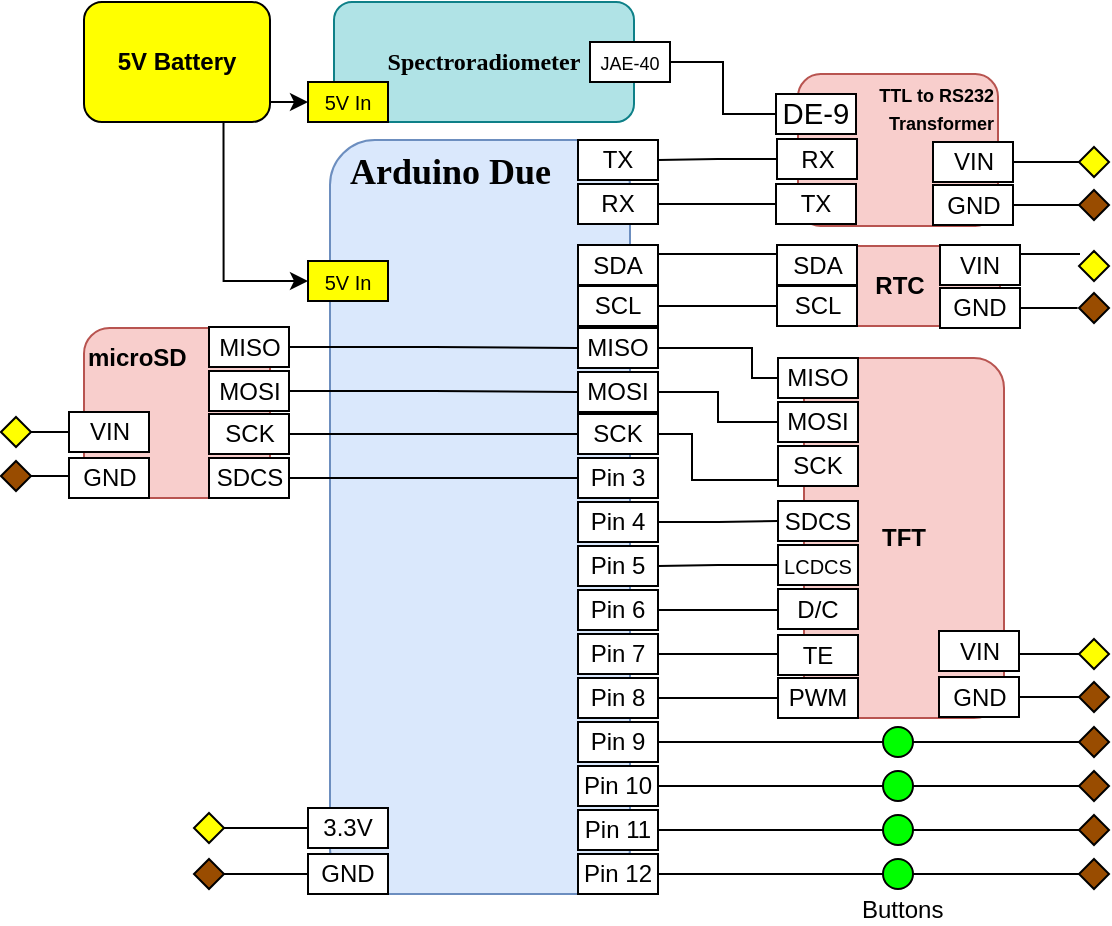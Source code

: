 <mxfile pages="1" version="11.2.4" type="device"><diagram id="SoxC06_Kt5L1Mj5mFGuK" name="Page-1"><mxGraphModel dx="1422" dy="895" grid="0" gridSize="10" guides="1" tooltips="1" connect="1" arrows="1" fold="1" page="0" pageScale="1" pageWidth="850" pageHeight="1100" math="0" shadow="0"><root><mxCell id="0"/><mxCell id="1" parent="0"/><mxCell id="Wevkq-hwSLt7RI7Q5yi8-8" value="&lt;font face=&quot;Times New Roman&quot; size=&quot;1&quot;&gt;&lt;b style=&quot;font-size: 18px&quot;&gt;&amp;nbsp; Arduino Due&lt;br&gt;&lt;br&gt;&lt;br&gt;&lt;br&gt;&lt;br&gt;&lt;br&gt;&lt;br&gt;&lt;br&gt;&lt;br&gt;&lt;br&gt;&lt;br&gt;&lt;br&gt;&lt;br&gt;&lt;br&gt;&lt;br&gt;&lt;br&gt;&lt;br&gt;&lt;/b&gt;&lt;/font&gt;" style="rounded=1;whiteSpace=wrap;html=1;fillColor=#dae8fc;strokeColor=#6c8ebf;align=left;" parent="1" vertex="1"><mxGeometry x="90" y="-20" width="150" height="377" as="geometry"/></mxCell><mxCell id="xIV5MvJvms7lRJpUY_ep-141" style="edgeStyle=orthogonalEdgeStyle;rounded=0;orthogonalLoop=1;jettySize=auto;html=1;exitX=1;exitY=0.5;exitDx=0;exitDy=0;entryX=0;entryY=0.5;entryDx=0;entryDy=0;endArrow=none;endFill=0;" parent="1" source="Wevkq-hwSLt7RI7Q5yi8-10" target="xIV5MvJvms7lRJpUY_ep-136" edge="1"><mxGeometry relative="1" as="geometry"/></mxCell><mxCell id="Wevkq-hwSLt7RI7Q5yi8-10" value="" style="ellipse;whiteSpace=wrap;html=1;aspect=fixed;fillColor=#00FF00;strokeColor=#000000;" parent="1" vertex="1"><mxGeometry x="366.5" y="339.5" width="15" height="15" as="geometry"/></mxCell><mxCell id="xIV5MvJvms7lRJpUY_ep-52" style="edgeStyle=orthogonalEdgeStyle;rounded=0;orthogonalLoop=1;jettySize=auto;html=1;exitX=1;exitY=0.5;exitDx=0;exitDy=0;entryX=0;entryY=0.5;entryDx=0;entryDy=0;endArrow=none;endFill=0;" parent="1" source="Wevkq-hwSLt7RI7Q5yi8-34" target="Wevkq-hwSLt7RI7Q5yi8-10" edge="1"><mxGeometry relative="1" as="geometry"/></mxCell><mxCell id="Wevkq-hwSLt7RI7Q5yi8-34" value="Pin 12" style="rounded=0;whiteSpace=wrap;html=1;strokeColor=#000000;fillColor=#FFFFFF;" parent="1" vertex="1"><mxGeometry x="214" y="337" width="40" height="20" as="geometry"/></mxCell><mxCell id="xIV5MvJvms7lRJpUY_ep-51" style="edgeStyle=orthogonalEdgeStyle;rounded=0;orthogonalLoop=1;jettySize=auto;html=1;exitX=1;exitY=0.5;exitDx=0;exitDy=0;entryX=0;entryY=0.5;entryDx=0;entryDy=0;endArrow=none;endFill=0;" parent="1" source="Wevkq-hwSLt7RI7Q5yi8-35" target="xIV5MvJvms7lRJpUY_ep-46" edge="1"><mxGeometry relative="1" as="geometry"/></mxCell><mxCell id="Wevkq-hwSLt7RI7Q5yi8-35" value="Pin 11" style="rounded=0;whiteSpace=wrap;html=1;strokeColor=#000000;fillColor=#FFFFFF;" parent="1" vertex="1"><mxGeometry x="214" y="315" width="40" height="20" as="geometry"/></mxCell><mxCell id="xIV5MvJvms7lRJpUY_ep-50" style="edgeStyle=orthogonalEdgeStyle;rounded=0;orthogonalLoop=1;jettySize=auto;html=1;exitX=1;exitY=0.5;exitDx=0;exitDy=0;entryX=0;entryY=0.5;entryDx=0;entryDy=0;endArrow=none;endFill=0;" parent="1" source="Wevkq-hwSLt7RI7Q5yi8-36" target="xIV5MvJvms7lRJpUY_ep-47" edge="1"><mxGeometry relative="1" as="geometry"/></mxCell><mxCell id="Wevkq-hwSLt7RI7Q5yi8-36" value="Pin 10" style="rounded=0;whiteSpace=wrap;html=1;strokeColor=#000000;fillColor=#FFFFFF;" parent="1" vertex="1"><mxGeometry x="214" y="293" width="40" height="20" as="geometry"/></mxCell><mxCell id="xIV5MvJvms7lRJpUY_ep-49" style="edgeStyle=orthogonalEdgeStyle;rounded=0;orthogonalLoop=1;jettySize=auto;html=1;exitX=1;exitY=0.5;exitDx=0;exitDy=0;entryX=0;entryY=0.5;entryDx=0;entryDy=0;endArrow=none;endFill=0;" parent="1" source="Wevkq-hwSLt7RI7Q5yi8-37" target="xIV5MvJvms7lRJpUY_ep-48" edge="1"><mxGeometry relative="1" as="geometry"/></mxCell><mxCell id="Wevkq-hwSLt7RI7Q5yi8-37" value="Pin 9" style="rounded=0;whiteSpace=wrap;html=1;strokeColor=#000000;fillColor=#FFFFFF;" parent="1" vertex="1"><mxGeometry x="214" y="271" width="40" height="20" as="geometry"/></mxCell><mxCell id="Wevkq-hwSLt7RI7Q5yi8-72" style="edgeStyle=orthogonalEdgeStyle;rounded=0;orthogonalLoop=1;jettySize=auto;html=1;exitX=1;exitY=0.5;exitDx=0;exitDy=0;entryX=0;entryY=0.5;entryDx=0;entryDy=0;endArrow=none;" parent="1" source="Wevkq-hwSLt7RI7Q5yi8-42" target="Wevkq-hwSLt7RI7Q5yi8-60" edge="1"><mxGeometry relative="1" as="geometry"/></mxCell><mxCell id="Wevkq-hwSLt7RI7Q5yi8-42" value="Pin 8" style="rounded=0;whiteSpace=wrap;html=1;strokeColor=#000000;fillColor=#FFFFFF;" parent="1" vertex="1"><mxGeometry x="214" y="249" width="40" height="20" as="geometry"/></mxCell><mxCell id="Wevkq-hwSLt7RI7Q5yi8-81" style="edgeStyle=orthogonalEdgeStyle;rounded=0;orthogonalLoop=1;jettySize=auto;html=1;exitX=1;exitY=0.5;exitDx=0;exitDy=0;entryX=0;entryY=0.5;entryDx=0;entryDy=0;endArrow=none;" parent="1" source="Wevkq-hwSLt7RI7Q5yi8-43" target="Wevkq-hwSLt7RI7Q5yi8-63" edge="1"><mxGeometry relative="1" as="geometry"><Array as="points"><mxPoint x="343" y="237"/></Array></mxGeometry></mxCell><mxCell id="Wevkq-hwSLt7RI7Q5yi8-43" value="Pin 7" style="rounded=0;whiteSpace=wrap;html=1;strokeColor=#000000;fillColor=#FFFFFF;" parent="1" vertex="1"><mxGeometry x="214" y="227" width="40" height="20" as="geometry"/></mxCell><mxCell id="Wevkq-hwSLt7RI7Q5yi8-77" style="edgeStyle=orthogonalEdgeStyle;rounded=0;orthogonalLoop=1;jettySize=auto;html=1;exitX=1;exitY=0.5;exitDx=0;exitDy=0;entryX=0;entryY=0.5;entryDx=0;entryDy=0;endArrow=none;" parent="1" source="Wevkq-hwSLt7RI7Q5yi8-44" target="Wevkq-hwSLt7RI7Q5yi8-64" edge="1"><mxGeometry relative="1" as="geometry"><Array as="points"><mxPoint x="343" y="215"/></Array></mxGeometry></mxCell><mxCell id="Wevkq-hwSLt7RI7Q5yi8-44" value="Pin 6" style="rounded=0;whiteSpace=wrap;html=1;strokeColor=#000000;fillColor=#FFFFFF;" parent="1" vertex="1"><mxGeometry x="214" y="205" width="40" height="20" as="geometry"/></mxCell><mxCell id="Wevkq-hwSLt7RI7Q5yi8-45" value="Pin 5" style="rounded=0;whiteSpace=wrap;html=1;strokeColor=#000000;fillColor=#FFFFFF;" parent="1" vertex="1"><mxGeometry x="214" y="183" width="40" height="20" as="geometry"/></mxCell><mxCell id="Wevkq-hwSLt7RI7Q5yi8-79" style="edgeStyle=orthogonalEdgeStyle;rounded=0;orthogonalLoop=1;jettySize=auto;html=1;exitX=1;exitY=0.5;exitDx=0;exitDy=0;entryX=0;entryY=0.5;entryDx=0;entryDy=0;endArrow=none;" parent="1" source="Wevkq-hwSLt7RI7Q5yi8-46" target="Wevkq-hwSLt7RI7Q5yi8-66" edge="1"><mxGeometry relative="1" as="geometry"/></mxCell><mxCell id="Wevkq-hwSLt7RI7Q5yi8-46" value="Pin 4" style="rounded=0;whiteSpace=wrap;html=1;strokeColor=#000000;fillColor=#FFFFFF;" parent="1" vertex="1"><mxGeometry x="214" y="161" width="40" height="20" as="geometry"/></mxCell><mxCell id="Wevkq-hwSLt7RI7Q5yi8-47" value="Pin 3" style="rounded=0;whiteSpace=wrap;html=1;strokeColor=#000000;fillColor=#FFFFFF;" parent="1" vertex="1"><mxGeometry x="214" y="139" width="40" height="20" as="geometry"/></mxCell><mxCell id="Wevkq-hwSLt7RI7Q5yi8-48" value="TX" style="rounded=0;whiteSpace=wrap;html=1;strokeColor=#000000;fillColor=#FFFFFF;" parent="1" vertex="1"><mxGeometry x="214" y="-20" width="40" height="20" as="geometry"/></mxCell><mxCell id="Wevkq-hwSLt7RI7Q5yi8-50" value="&lt;b&gt;TFT&lt;/b&gt;" style="rounded=1;whiteSpace=wrap;html=1;strokeColor=#b85450;fillColor=#f8cecc;" parent="1" vertex="1"><mxGeometry x="327" y="89" width="100" height="180" as="geometry"/></mxCell><mxCell id="Wevkq-hwSLt7RI7Q5yi8-57" value="RX" style="rounded=0;whiteSpace=wrap;html=1;strokeColor=#000000;fillColor=#FFFFFF;" parent="1" vertex="1"><mxGeometry x="214" y="2" width="40" height="20" as="geometry"/></mxCell><mxCell id="Wevkq-hwSLt7RI7Q5yi8-58" value="GND" style="rounded=0;whiteSpace=wrap;html=1;strokeColor=#000000;fillColor=#FFFFFF;" parent="1" vertex="1"><mxGeometry x="394.5" y="248.5" width="40" height="20" as="geometry"/></mxCell><mxCell id="Wevkq-hwSLt7RI7Q5yi8-59" value="VIN" style="rounded=0;whiteSpace=wrap;html=1;strokeColor=#000000;fillColor=#FFFFFF;" parent="1" vertex="1"><mxGeometry x="394.5" y="225.5" width="40" height="20" as="geometry"/></mxCell><mxCell id="Wevkq-hwSLt7RI7Q5yi8-60" value="PWM" style="rounded=0;whiteSpace=wrap;html=1;strokeColor=#000000;fillColor=#FFFFFF;" parent="1" vertex="1"><mxGeometry x="314" y="249" width="40" height="20" as="geometry"/></mxCell><mxCell id="Wevkq-hwSLt7RI7Q5yi8-61" value="SCK" style="rounded=0;whiteSpace=wrap;html=1;strokeColor=#000000;fillColor=#FFFFFF;" parent="1" vertex="1"><mxGeometry x="314" y="133" width="40" height="20" as="geometry"/></mxCell><mxCell id="Wevkq-hwSLt7RI7Q5yi8-62" value="MOSI" style="rounded=0;whiteSpace=wrap;html=1;strokeColor=#000000;fillColor=#FFFFFF;" parent="1" vertex="1"><mxGeometry x="314" y="111" width="40" height="20" as="geometry"/></mxCell><mxCell id="Wevkq-hwSLt7RI7Q5yi8-63" value="TE" style="rounded=0;whiteSpace=wrap;html=1;strokeColor=#000000;fillColor=#FFFFFF;" parent="1" vertex="1"><mxGeometry x="314" y="227.5" width="40" height="20" as="geometry"/></mxCell><mxCell id="Wevkq-hwSLt7RI7Q5yi8-64" value="D/C" style="rounded=0;whiteSpace=wrap;html=1;strokeColor=#000000;fillColor=#FFFFFF;" parent="1" vertex="1"><mxGeometry x="314" y="204.5" width="40" height="20" as="geometry"/></mxCell><mxCell id="Wevkq-hwSLt7RI7Q5yi8-78" style="edgeStyle=orthogonalEdgeStyle;rounded=0;orthogonalLoop=1;jettySize=auto;html=1;exitX=0;exitY=0.5;exitDx=0;exitDy=0;entryX=1;entryY=0.5;entryDx=0;entryDy=0;endArrow=none;" parent="1" source="Wevkq-hwSLt7RI7Q5yi8-65" target="Wevkq-hwSLt7RI7Q5yi8-45" edge="1"><mxGeometry relative="1" as="geometry"/></mxCell><mxCell id="Wevkq-hwSLt7RI7Q5yi8-65" value="&lt;font style=&quot;font-size: 10px&quot;&gt;LCDCS&lt;/font&gt;" style="rounded=0;whiteSpace=wrap;html=1;strokeColor=#000000;fillColor=#FFFFFF;" parent="1" vertex="1"><mxGeometry x="314" y="182.5" width="40" height="20" as="geometry"/></mxCell><mxCell id="Wevkq-hwSLt7RI7Q5yi8-66" value="&lt;font style=&quot;font-size: 12px&quot;&gt;SDCS&lt;/font&gt;" style="rounded=0;whiteSpace=wrap;html=1;strokeColor=#000000;fillColor=#FFFFFF;" parent="1" vertex="1"><mxGeometry x="314" y="160.5" width="40" height="20" as="geometry"/></mxCell><mxCell id="Wevkq-hwSLt7RI7Q5yi8-73" value="SDA" style="rounded=0;whiteSpace=wrap;html=1;strokeColor=#000000;fillColor=#FFFFFF;" parent="1" vertex="1"><mxGeometry x="214" y="32.5" width="40" height="20" as="geometry"/></mxCell><mxCell id="Wevkq-hwSLt7RI7Q5yi8-74" value="SCL" style="rounded=0;whiteSpace=wrap;html=1;strokeColor=#000000;fillColor=#FFFFFF;" parent="1" vertex="1"><mxGeometry x="214" y="53" width="40" height="20" as="geometry"/></mxCell><mxCell id="xIV5MvJvms7lRJpUY_ep-45" style="edgeStyle=orthogonalEdgeStyle;rounded=0;orthogonalLoop=1;jettySize=auto;html=1;exitX=1;exitY=0.5;exitDx=0;exitDy=0;entryX=0;entryY=0.5;entryDx=0;entryDy=0;endArrow=none;endFill=0;" parent="1" source="Wevkq-hwSLt7RI7Q5yi8-75" target="Wevkq-hwSLt7RI7Q5yi8-61" edge="1"><mxGeometry relative="1" as="geometry"><Array as="points"><mxPoint x="271" y="127"/><mxPoint x="271" y="150"/></Array></mxGeometry></mxCell><mxCell id="Wevkq-hwSLt7RI7Q5yi8-75" value="SCK" style="rounded=0;whiteSpace=wrap;html=1;strokeColor=#000000;fillColor=#FFFFFF;" parent="1" vertex="1"><mxGeometry x="214" y="117" width="40" height="20" as="geometry"/></mxCell><mxCell id="xIV5MvJvms7lRJpUY_ep-43" style="edgeStyle=orthogonalEdgeStyle;rounded=0;orthogonalLoop=1;jettySize=auto;html=1;exitX=0;exitY=0.5;exitDx=0;exitDy=0;entryX=1;entryY=0.5;entryDx=0;entryDy=0;endArrow=none;endFill=0;" parent="1" source="Wevkq-hwSLt7RI7Q5yi8-80" target="Wevkq-hwSLt7RI7Q5yi8-105" edge="1"><mxGeometry relative="1" as="geometry"><Array as="points"><mxPoint x="301" y="99"/><mxPoint x="301" y="84"/></Array></mxGeometry></mxCell><mxCell id="Wevkq-hwSLt7RI7Q5yi8-80" value="MISO" style="rounded=0;whiteSpace=wrap;html=1;strokeColor=#000000;fillColor=#FFFFFF;" parent="1" vertex="1"><mxGeometry x="314" y="89" width="40" height="20" as="geometry"/></mxCell><mxCell id="Wevkq-hwSLt7RI7Q5yi8-82" value="&lt;b&gt;RTC&lt;br&gt;&lt;/b&gt;" style="rounded=1;whiteSpace=wrap;html=1;strokeColor=#b85450;fillColor=#f8cecc;" parent="1" vertex="1"><mxGeometry x="325" y="33" width="100" height="40" as="geometry"/></mxCell><mxCell id="xIV5MvJvms7lRJpUY_ep-36" style="edgeStyle=orthogonalEdgeStyle;rounded=0;orthogonalLoop=1;jettySize=auto;html=1;exitX=0;exitY=0.5;exitDx=0;exitDy=0;entryX=1;entryY=0.5;entryDx=0;entryDy=0;endArrow=none;endFill=0;" parent="1" source="Wevkq-hwSLt7RI7Q5yi8-83" target="Wevkq-hwSLt7RI7Q5yi8-74" edge="1"><mxGeometry relative="1" as="geometry"/></mxCell><mxCell id="Wevkq-hwSLt7RI7Q5yi8-83" value="SCL" style="rounded=0;whiteSpace=wrap;html=1;strokeColor=#000000;fillColor=#FFFFFF;" parent="1" vertex="1"><mxGeometry x="313.5" y="53" width="40" height="20" as="geometry"/></mxCell><mxCell id="xIV5MvJvms7lRJpUY_ep-35" style="edgeStyle=orthogonalEdgeStyle;rounded=0;orthogonalLoop=1;jettySize=auto;html=1;exitX=0;exitY=0.5;exitDx=0;exitDy=0;entryX=1;entryY=0.5;entryDx=0;entryDy=0;endArrow=none;endFill=0;" parent="1" edge="1"><mxGeometry relative="1" as="geometry"><mxPoint x="314" y="37" as="sourcePoint"/><mxPoint x="254" y="37" as="targetPoint"/></mxGeometry></mxCell><mxCell id="Wevkq-hwSLt7RI7Q5yi8-84" value="SDA" style="rounded=0;whiteSpace=wrap;html=1;strokeColor=#000000;fillColor=#FFFFFF;" parent="1" vertex="1"><mxGeometry x="313.5" y="32.5" width="40" height="20" as="geometry"/></mxCell><mxCell id="Wevkq-hwSLt7RI7Q5yi8-85" value="VIN" style="rounded=0;whiteSpace=wrap;html=1;strokeColor=#000000;fillColor=#FFFFFF;" parent="1" vertex="1"><mxGeometry x="395.0" y="32.5" width="40" height="20" as="geometry"/></mxCell><mxCell id="xIV5MvJvms7lRJpUY_ep-109" style="edgeStyle=orthogonalEdgeStyle;rounded=0;orthogonalLoop=1;jettySize=auto;html=1;exitX=1;exitY=0.5;exitDx=0;exitDy=0;endArrow=none;endFill=0;" parent="1" source="Wevkq-hwSLt7RI7Q5yi8-86" edge="1"><mxGeometry relative="1" as="geometry"><mxPoint x="463.8" y="64" as="targetPoint"/></mxGeometry></mxCell><mxCell id="Wevkq-hwSLt7RI7Q5yi8-86" value="GND" style="rounded=0;whiteSpace=wrap;html=1;strokeColor=#000000;fillColor=#FFFFFF;" parent="1" vertex="1"><mxGeometry x="395.0" y="54" width="40" height="20" as="geometry"/></mxCell><mxCell id="Wevkq-hwSLt7RI7Q5yi8-94" value="&lt;b&gt;microSD&lt;br&gt;&lt;br&gt;&lt;br&gt;&lt;br&gt;&lt;br&gt;&lt;/b&gt;" style="rounded=1;whiteSpace=wrap;html=1;align=left;fillColor=#f8cecc;strokeColor=#b85450;" parent="1" vertex="1"><mxGeometry x="-33" y="74" width="93" height="85" as="geometry"/></mxCell><mxCell id="Wevkq-hwSLt7RI7Q5yi8-95" value="VIN" style="rounded=0;whiteSpace=wrap;html=1;" parent="1" vertex="1"><mxGeometry x="-40.5" y="116" width="40" height="20" as="geometry"/></mxCell><mxCell id="xIV5MvJvms7lRJpUY_ep-55" style="edgeStyle=orthogonalEdgeStyle;rounded=0;orthogonalLoop=1;jettySize=auto;html=1;exitX=1;exitY=0.5;exitDx=0;exitDy=0;entryX=0;entryY=0.5;entryDx=0;entryDy=0;endArrow=none;endFill=0;" parent="1" source="Wevkq-hwSLt7RI7Q5yi8-97" target="Wevkq-hwSLt7RI7Q5yi8-47" edge="1"><mxGeometry relative="1" as="geometry"/></mxCell><mxCell id="Wevkq-hwSLt7RI7Q5yi8-97" value="SDCS" style="rounded=0;whiteSpace=wrap;html=1;" parent="1" vertex="1"><mxGeometry x="29.5" y="139" width="40" height="20" as="geometry"/></mxCell><mxCell id="xIV5MvJvms7lRJpUY_ep-58" style="edgeStyle=orthogonalEdgeStyle;rounded=0;orthogonalLoop=1;jettySize=auto;html=1;exitX=1;exitY=0.5;exitDx=0;exitDy=0;entryX=0;entryY=0.5;entryDx=0;entryDy=0;endArrow=none;endFill=0;" parent="1" source="Wevkq-hwSLt7RI7Q5yi8-100" target="Wevkq-hwSLt7RI7Q5yi8-105" edge="1"><mxGeometry relative="1" as="geometry"/></mxCell><mxCell id="Wevkq-hwSLt7RI7Q5yi8-100" value="MISO" style="rounded=0;whiteSpace=wrap;html=1;" parent="1" vertex="1"><mxGeometry x="29.5" y="73.5" width="40" height="20" as="geometry"/></mxCell><mxCell id="Wevkq-hwSLt7RI7Q5yi8-101" value="GND" style="rounded=0;whiteSpace=wrap;html=1;" parent="1" vertex="1"><mxGeometry x="-40.5" y="139" width="40" height="20" as="geometry"/></mxCell><mxCell id="k2oH_abrL4wniWSkigjI-6" style="edgeStyle=orthogonalEdgeStyle;rounded=0;orthogonalLoop=1;jettySize=auto;html=1;exitX=1;exitY=0.5;exitDx=0;exitDy=0;entryX=0;entryY=0.5;entryDx=0;entryDy=0;endArrow=none;endFill=0;" parent="1" source="Wevkq-hwSLt7RI7Q5yi8-104" target="Wevkq-hwSLt7RI7Q5yi8-62" edge="1"><mxGeometry relative="1" as="geometry"/></mxCell><mxCell id="Wevkq-hwSLt7RI7Q5yi8-104" value="MOSI" style="rounded=0;whiteSpace=wrap;html=1;strokeColor=#000000;fillColor=#FFFFFF;" parent="1" vertex="1"><mxGeometry x="214" y="96" width="40" height="20" as="geometry"/></mxCell><mxCell id="Wevkq-hwSLt7RI7Q5yi8-105" value="MISO" style="rounded=0;whiteSpace=wrap;html=1;strokeColor=#000000;fillColor=#FFFFFF;" parent="1" vertex="1"><mxGeometry x="214" y="74" width="40" height="20" as="geometry"/></mxCell><mxCell id="Wevkq-hwSLt7RI7Q5yi8-116" value="&lt;b style=&quot;font-size: 9px&quot;&gt;TTL to RS232&lt;br&gt;Transformer&lt;br&gt;&lt;br&gt;&lt;br&gt;&lt;br&gt;&lt;/b&gt;" style="rounded=1;whiteSpace=wrap;html=1;strokeColor=#b85450;fillColor=#f8cecc;align=right;" parent="1" vertex="1"><mxGeometry x="324" y="-53" width="100" height="76" as="geometry"/></mxCell><mxCell id="Wevkq-hwSLt7RI7Q5yi8-117" value="VIN" style="rounded=0;whiteSpace=wrap;html=1;strokeColor=#000000;fillColor=#FFFFFF;" parent="1" vertex="1"><mxGeometry x="391.5" y="-19" width="40" height="20" as="geometry"/></mxCell><mxCell id="Wevkq-hwSLt7RI7Q5yi8-118" value="GND" style="rounded=0;whiteSpace=wrap;html=1;strokeColor=#000000;fillColor=#FFFFFF;" parent="1" vertex="1"><mxGeometry x="391.5" y="2.5" width="40" height="20" as="geometry"/></mxCell><mxCell id="xIV5MvJvms7lRJpUY_ep-60" style="edgeStyle=orthogonalEdgeStyle;rounded=0;orthogonalLoop=1;jettySize=auto;html=1;exitX=0;exitY=0.5;exitDx=0;exitDy=0;entryX=1;entryY=0.5;entryDx=0;entryDy=0;endArrow=none;endFill=0;" parent="1" edge="1"><mxGeometry relative="1" as="geometry"><mxPoint x="313" y="12" as="sourcePoint"/><mxPoint x="254" y="12" as="targetPoint"/></mxGeometry></mxCell><mxCell id="Wevkq-hwSLt7RI7Q5yi8-119" value="TX" style="rounded=0;whiteSpace=wrap;html=1;strokeColor=#000000;fillColor=#FFFFFF;" parent="1" vertex="1"><mxGeometry x="313" y="2" width="40" height="20" as="geometry"/></mxCell><mxCell id="xIV5MvJvms7lRJpUY_ep-61" style="edgeStyle=orthogonalEdgeStyle;rounded=0;orthogonalLoop=1;jettySize=auto;html=1;exitX=0;exitY=0.5;exitDx=0;exitDy=0;entryX=1;entryY=0.5;entryDx=0;entryDy=0;endArrow=none;endFill=0;" parent="1" source="Wevkq-hwSLt7RI7Q5yi8-120" target="Wevkq-hwSLt7RI7Q5yi8-48" edge="1"><mxGeometry relative="1" as="geometry"/></mxCell><mxCell id="Wevkq-hwSLt7RI7Q5yi8-120" value="RX" style="rounded=0;whiteSpace=wrap;html=1;strokeColor=#000000;fillColor=#FFFFFF;" parent="1" vertex="1"><mxGeometry x="313.5" y="-20.5" width="40" height="20" as="geometry"/></mxCell><mxCell id="k2oH_abrL4wniWSkigjI-1" style="edgeStyle=orthogonalEdgeStyle;rounded=0;orthogonalLoop=1;jettySize=auto;html=1;exitX=0;exitY=0.5;exitDx=0;exitDy=0;entryX=1;entryY=0.5;entryDx=0;entryDy=0;" parent="1" source="k2oH_abrL4wniWSkigjI-2" target="xIV5MvJvms7lRJpUY_ep-16" edge="1"><mxGeometry relative="1" as="geometry"/></mxCell><mxCell id="k2oH_abrL4wniWSkigjI-4" style="edgeStyle=orthogonalEdgeStyle;rounded=0;orthogonalLoop=1;jettySize=auto;html=1;exitX=0;exitY=0.5;exitDx=0;exitDy=0;entryX=1;entryY=0.5;entryDx=0;entryDy=0;endArrow=none;endFill=0;" parent="1" source="xIV5MvJvms7lRJpUY_ep-2" target="k2oH_abrL4wniWSkigjI-2" edge="1"><mxGeometry relative="1" as="geometry"/></mxCell><mxCell id="xIV5MvJvms7lRJpUY_ep-2" value="&lt;span style=&quot;font-size: 11.0pt ; line-height: 107% ; font-family: &amp;#34;calibri&amp;#34; , sans-serif&quot;&gt;DE-9&lt;/span&gt;" style="rounded=0;whiteSpace=wrap;html=1;strokeColor=#000000;fillColor=#FFFFFF;" parent="1" vertex="1"><mxGeometry x="313" y="-43" width="40" height="20" as="geometry"/></mxCell><mxCell id="xIV5MvJvms7lRJpUY_ep-16" value="&lt;font face=&quot;Times New Roman&quot;&gt;&lt;b&gt;Spectroradiometer&lt;/b&gt;&lt;/font&gt;" style="rounded=1;whiteSpace=wrap;html=1;fillColor=#b0e3e6;strokeColor=#0e8088;" parent="1" vertex="1"><mxGeometry x="92" y="-89" width="150" height="60" as="geometry"/></mxCell><mxCell id="xIV5MvJvms7lRJpUY_ep-57" style="edgeStyle=orthogonalEdgeStyle;rounded=0;orthogonalLoop=1;jettySize=auto;html=1;exitX=1;exitY=0.5;exitDx=0;exitDy=0;entryX=0;entryY=0.5;entryDx=0;entryDy=0;endArrow=none;endFill=0;" parent="1" source="Wevkq-hwSLt7RI7Q5yi8-96" target="Wevkq-hwSLt7RI7Q5yi8-104" edge="1"><mxGeometry relative="1" as="geometry"/></mxCell><mxCell id="Wevkq-hwSLt7RI7Q5yi8-96" value="MOSI" style="rounded=0;whiteSpace=wrap;html=1;" parent="1" vertex="1"><mxGeometry x="29.5" y="95.5" width="40" height="20" as="geometry"/></mxCell><mxCell id="xIV5MvJvms7lRJpUY_ep-56" style="edgeStyle=orthogonalEdgeStyle;rounded=0;orthogonalLoop=1;jettySize=auto;html=1;exitX=1;exitY=0.5;exitDx=0;exitDy=0;entryX=0;entryY=0.5;entryDx=0;entryDy=0;endArrow=none;endFill=0;" parent="1" source="Wevkq-hwSLt7RI7Q5yi8-102" target="Wevkq-hwSLt7RI7Q5yi8-75" edge="1"><mxGeometry relative="1" as="geometry"/></mxCell><mxCell id="Wevkq-hwSLt7RI7Q5yi8-102" value="SCK" style="rounded=0;whiteSpace=wrap;html=1;" parent="1" vertex="1"><mxGeometry x="29.5" y="117" width="40" height="20" as="geometry"/></mxCell><mxCell id="xIV5MvJvms7lRJpUY_ep-140" style="edgeStyle=orthogonalEdgeStyle;rounded=0;orthogonalLoop=1;jettySize=auto;html=1;exitX=1;exitY=0.5;exitDx=0;exitDy=0;entryX=0;entryY=0.5;entryDx=0;entryDy=0;endArrow=none;endFill=0;" parent="1" source="xIV5MvJvms7lRJpUY_ep-46" target="xIV5MvJvms7lRJpUY_ep-135" edge="1"><mxGeometry relative="1" as="geometry"/></mxCell><mxCell id="xIV5MvJvms7lRJpUY_ep-46" value="" style="ellipse;whiteSpace=wrap;html=1;aspect=fixed;fillColor=#00FF00;strokeColor=#000000;" parent="1" vertex="1"><mxGeometry x="366.5" y="317.5" width="15" height="15" as="geometry"/></mxCell><mxCell id="xIV5MvJvms7lRJpUY_ep-139" style="edgeStyle=orthogonalEdgeStyle;rounded=0;orthogonalLoop=1;jettySize=auto;html=1;exitX=1;exitY=0.5;exitDx=0;exitDy=0;entryX=0;entryY=0.5;entryDx=0;entryDy=0;endArrow=none;endFill=0;" parent="1" source="xIV5MvJvms7lRJpUY_ep-47" target="xIV5MvJvms7lRJpUY_ep-134" edge="1"><mxGeometry relative="1" as="geometry"/></mxCell><mxCell id="xIV5MvJvms7lRJpUY_ep-47" value="" style="ellipse;whiteSpace=wrap;html=1;aspect=fixed;fillColor=#00FF00;strokeColor=#000000;" parent="1" vertex="1"><mxGeometry x="366.5" y="295.5" width="15" height="15" as="geometry"/></mxCell><mxCell id="xIV5MvJvms7lRJpUY_ep-138" style="edgeStyle=orthogonalEdgeStyle;rounded=0;orthogonalLoop=1;jettySize=auto;html=1;exitX=1;exitY=0.5;exitDx=0;exitDy=0;entryX=0;entryY=0.5;entryDx=0;entryDy=0;endArrow=none;endFill=0;" parent="1" source="xIV5MvJvms7lRJpUY_ep-48" target="xIV5MvJvms7lRJpUY_ep-128" edge="1"><mxGeometry relative="1" as="geometry"/></mxCell><mxCell id="xIV5MvJvms7lRJpUY_ep-48" value="" style="ellipse;whiteSpace=wrap;html=1;aspect=fixed;fillColor=#00FF00;strokeColor=#000000;" parent="1" vertex="1"><mxGeometry x="366.5" y="273.5" width="15" height="15" as="geometry"/></mxCell><mxCell id="xIV5MvJvms7lRJpUY_ep-96" style="edgeStyle=orthogonalEdgeStyle;rounded=0;orthogonalLoop=1;jettySize=auto;html=1;exitX=1;exitY=0.5;exitDx=0;exitDy=0;entryX=0;entryY=0.5;entryDx=0;entryDy=0;endArrow=none;endFill=0;" parent="1" source="xIV5MvJvms7lRJpUY_ep-95" target="Wevkq-hwSLt7RI7Q5yi8-95" edge="1"><mxGeometry relative="1" as="geometry"/></mxCell><mxCell id="xIV5MvJvms7lRJpUY_ep-95" value="" style="rhombus;whiteSpace=wrap;html=1;rounded=0;strokeColor=#000000;fillColor=#FFFF00;gradientColor=none;" parent="1" vertex="1"><mxGeometry x="-74.5" y="118.5" width="15" height="15" as="geometry"/></mxCell><mxCell id="xIV5MvJvms7lRJpUY_ep-98" style="edgeStyle=orthogonalEdgeStyle;rounded=0;orthogonalLoop=1;jettySize=auto;html=1;exitX=1;exitY=0.5;exitDx=0;exitDy=0;entryX=0;entryY=0.5;entryDx=0;entryDy=0;endArrow=none;endFill=0;" parent="1" source="xIV5MvJvms7lRJpUY_ep-97" target="Wevkq-hwSLt7RI7Q5yi8-101" edge="1"><mxGeometry relative="1" as="geometry"/></mxCell><mxCell id="xIV5MvJvms7lRJpUY_ep-97" value="" style="rhombus;whiteSpace=wrap;html=1;rounded=0;strokeColor=#000000;fillColor=#994C00;gradientColor=none;" parent="1" vertex="1"><mxGeometry x="-74.5" y="140.5" width="15" height="15" as="geometry"/></mxCell><mxCell id="xIV5MvJvms7lRJpUY_ep-100" style="edgeStyle=orthogonalEdgeStyle;rounded=0;orthogonalLoop=1;jettySize=auto;html=1;exitX=0;exitY=0.5;exitDx=0;exitDy=0;entryX=1;entryY=0.5;entryDx=0;entryDy=0;endArrow=none;endFill=0;" parent="1" source="xIV5MvJvms7lRJpUY_ep-99" target="Wevkq-hwSLt7RI7Q5yi8-59" edge="1"><mxGeometry relative="1" as="geometry"/></mxCell><mxCell id="xIV5MvJvms7lRJpUY_ep-99" value="" style="rhombus;whiteSpace=wrap;html=1;rounded=0;strokeColor=#000000;fillColor=#FFFF00;gradientColor=none;" parent="1" vertex="1"><mxGeometry x="464.5" y="229.5" width="15" height="15" as="geometry"/></mxCell><mxCell id="xIV5MvJvms7lRJpUY_ep-105" style="edgeStyle=orthogonalEdgeStyle;rounded=0;orthogonalLoop=1;jettySize=auto;html=1;exitX=0;exitY=0.5;exitDx=0;exitDy=0;entryX=1;entryY=0.5;entryDx=0;entryDy=0;endArrow=none;endFill=0;" parent="1" edge="1"><mxGeometry relative="1" as="geometry"><mxPoint x="465" y="37" as="sourcePoint"/><mxPoint x="435" y="37" as="targetPoint"/></mxGeometry></mxCell><mxCell id="xIV5MvJvms7lRJpUY_ep-102" value="" style="rhombus;whiteSpace=wrap;html=1;rounded=0;strokeColor=#000000;fillColor=#FFFF00;gradientColor=none;" parent="1" vertex="1"><mxGeometry x="464.5" y="35.5" width="15" height="15" as="geometry"/></mxCell><mxCell id="xIV5MvJvms7lRJpUY_ep-104" style="edgeStyle=orthogonalEdgeStyle;rounded=0;orthogonalLoop=1;jettySize=auto;html=1;exitX=0;exitY=0.5;exitDx=0;exitDy=0;entryX=1;entryY=0.5;entryDx=0;entryDy=0;endArrow=none;endFill=0;" parent="1" source="xIV5MvJvms7lRJpUY_ep-103" target="Wevkq-hwSLt7RI7Q5yi8-117" edge="1"><mxGeometry relative="1" as="geometry"/></mxCell><mxCell id="xIV5MvJvms7lRJpUY_ep-103" value="" style="rhombus;whiteSpace=wrap;html=1;rounded=0;strokeColor=#000000;fillColor=#FFFF00;gradientColor=none;" parent="1" vertex="1"><mxGeometry x="464.5" y="-16.5" width="15" height="15" as="geometry"/></mxCell><mxCell id="xIV5MvJvms7lRJpUY_ep-107" style="edgeStyle=orthogonalEdgeStyle;rounded=0;orthogonalLoop=1;jettySize=auto;html=1;exitX=0;exitY=0.5;exitDx=0;exitDy=0;entryX=1;entryY=0.5;entryDx=0;entryDy=0;endArrow=none;endFill=0;" parent="1" source="xIV5MvJvms7lRJpUY_ep-106" target="Wevkq-hwSLt7RI7Q5yi8-58" edge="1"><mxGeometry relative="1" as="geometry"/></mxCell><mxCell id="xIV5MvJvms7lRJpUY_ep-106" value="" style="rhombus;whiteSpace=wrap;html=1;rounded=0;strokeColor=#000000;fillColor=#994C00;gradientColor=none;" parent="1" vertex="1"><mxGeometry x="464.5" y="251" width="15" height="15" as="geometry"/></mxCell><mxCell id="xIV5MvJvms7lRJpUY_ep-108" value="" style="rhombus;whiteSpace=wrap;html=1;rounded=0;strokeColor=#000000;fillColor=#994C00;gradientColor=none;" parent="1" vertex="1"><mxGeometry x="464.5" y="56.5" width="15" height="15" as="geometry"/></mxCell><mxCell id="xIV5MvJvms7lRJpUY_ep-111" style="edgeStyle=orthogonalEdgeStyle;rounded=0;orthogonalLoop=1;jettySize=auto;html=1;exitX=0;exitY=0.5;exitDx=0;exitDy=0;entryX=1;entryY=0.5;entryDx=0;entryDy=0;endArrow=none;endFill=0;" parent="1" source="xIV5MvJvms7lRJpUY_ep-110" edge="1"><mxGeometry relative="1" as="geometry"><mxPoint x="432" y="13" as="targetPoint"/></mxGeometry></mxCell><mxCell id="xIV5MvJvms7lRJpUY_ep-110" value="" style="rhombus;whiteSpace=wrap;html=1;rounded=0;strokeColor=#000000;fillColor=#994C00;gradientColor=none;" parent="1" vertex="1"><mxGeometry x="464.5" y="5" width="15" height="15" as="geometry"/></mxCell><mxCell id="xIV5MvJvms7lRJpUY_ep-119" style="edgeStyle=orthogonalEdgeStyle;rounded=0;orthogonalLoop=1;jettySize=auto;html=1;exitX=0;exitY=0.5;exitDx=0;exitDy=0;entryX=1;entryY=0.5;entryDx=0;entryDy=0;endArrow=none;endFill=0;" parent="1" source="xIV5MvJvms7lRJpUY_ep-115" target="xIV5MvJvms7lRJpUY_ep-117" edge="1"><mxGeometry relative="1" as="geometry"/></mxCell><mxCell id="xIV5MvJvms7lRJpUY_ep-115" value="3.3V" style="rounded=0;whiteSpace=wrap;html=1;" parent="1" vertex="1"><mxGeometry x="79" y="314" width="40" height="20" as="geometry"/></mxCell><mxCell id="xIV5MvJvms7lRJpUY_ep-121" style="edgeStyle=orthogonalEdgeStyle;rounded=0;orthogonalLoop=1;jettySize=auto;html=1;exitX=0;exitY=0.5;exitDx=0;exitDy=0;entryX=1;entryY=0.5;entryDx=0;entryDy=0;endArrow=none;endFill=0;" parent="1" source="xIV5MvJvms7lRJpUY_ep-116" target="xIV5MvJvms7lRJpUY_ep-118" edge="1"><mxGeometry relative="1" as="geometry"/></mxCell><mxCell id="xIV5MvJvms7lRJpUY_ep-116" value="GND" style="rounded=0;whiteSpace=wrap;html=1;" parent="1" vertex="1"><mxGeometry x="79" y="337" width="40" height="20" as="geometry"/></mxCell><mxCell id="xIV5MvJvms7lRJpUY_ep-117" value="" style="rhombus;whiteSpace=wrap;html=1;rounded=0;strokeColor=#000000;fillColor=#FFFF00;gradientColor=none;" parent="1" vertex="1"><mxGeometry x="22" y="316.5" width="15" height="15" as="geometry"/></mxCell><mxCell id="xIV5MvJvms7lRJpUY_ep-118" value="" style="rhombus;whiteSpace=wrap;html=1;rounded=0;strokeColor=#000000;fillColor=#994C00;gradientColor=none;" parent="1" vertex="1"><mxGeometry x="22" y="339.5" width="15" height="15" as="geometry"/></mxCell><mxCell id="xIV5MvJvms7lRJpUY_ep-127" value="Buttons" style="text;html=1;resizable=0;points=[];autosize=1;align=left;verticalAlign=top;spacingTop=-4;" parent="1" vertex="1"><mxGeometry x="353.5" y="355" width="51" height="14" as="geometry"/></mxCell><mxCell id="xIV5MvJvms7lRJpUY_ep-128" value="" style="rhombus;whiteSpace=wrap;html=1;rounded=0;strokeColor=#000000;fillColor=#994C00;gradientColor=none;" parent="1" vertex="1"><mxGeometry x="464.5" y="273.5" width="15" height="15" as="geometry"/></mxCell><mxCell id="xIV5MvJvms7lRJpUY_ep-134" value="" style="rhombus;whiteSpace=wrap;html=1;rounded=0;strokeColor=#000000;fillColor=#994C00;gradientColor=none;" parent="1" vertex="1"><mxGeometry x="464.5" y="295.5" width="15" height="15" as="geometry"/></mxCell><mxCell id="xIV5MvJvms7lRJpUY_ep-135" value="" style="rhombus;whiteSpace=wrap;html=1;rounded=0;strokeColor=#000000;fillColor=#994C00;gradientColor=none;" parent="1" vertex="1"><mxGeometry x="464.5" y="317.5" width="15" height="15" as="geometry"/></mxCell><mxCell id="xIV5MvJvms7lRJpUY_ep-136" value="" style="rhombus;whiteSpace=wrap;html=1;rounded=0;strokeColor=#000000;fillColor=#994C00;gradientColor=none;" parent="1" vertex="1"><mxGeometry x="464.5" y="339.5" width="15" height="15" as="geometry"/></mxCell><mxCell id="k2oH_abrL4wniWSkigjI-2" value="&lt;font style=&quot;font-size: 9px&quot;&gt;JAE-40&lt;/font&gt;" style="rounded=0;whiteSpace=wrap;html=1;strokeColor=#000000;fillColor=#FFFFFF;" parent="1" vertex="1"><mxGeometry x="220" y="-69" width="40" height="20" as="geometry"/></mxCell><mxCell id="5Fkt5JcW6ITqHF_I38b1-13" style="edgeStyle=orthogonalEdgeStyle;rounded=0;orthogonalLoop=1;jettySize=auto;html=1;exitX=0.75;exitY=1;exitDx=0;exitDy=0;entryX=0;entryY=0.5;entryDx=0;entryDy=0;" edge="1" parent="1" source="5Fkt5JcW6ITqHF_I38b1-2" target="5Fkt5JcW6ITqHF_I38b1-12"><mxGeometry relative="1" as="geometry"/></mxCell><mxCell id="5Fkt5JcW6ITqHF_I38b1-15" style="edgeStyle=orthogonalEdgeStyle;rounded=0;orthogonalLoop=1;jettySize=auto;html=1;entryX=0;entryY=0.5;entryDx=0;entryDy=0;" edge="1" parent="1" target="5Fkt5JcW6ITqHF_I38b1-10"><mxGeometry relative="1" as="geometry"><mxPoint x="60" y="-39" as="sourcePoint"/><Array as="points"><mxPoint x="69" y="-39"/></Array></mxGeometry></mxCell><mxCell id="5Fkt5JcW6ITqHF_I38b1-2" value="&lt;b&gt;5V Battery&lt;br&gt;&lt;/b&gt;" style="rounded=1;whiteSpace=wrap;html=1;align=center;fillColor=#FFFF00;strokeColor=#000000;" vertex="1" parent="1"><mxGeometry x="-33" y="-89" width="93" height="60" as="geometry"/></mxCell><mxCell id="5Fkt5JcW6ITqHF_I38b1-10" value="&lt;font size=&quot;1&quot;&gt;5V In&lt;/font&gt;" style="rounded=0;whiteSpace=wrap;html=1;strokeColor=#000000;fillColor=#FFFF00;" vertex="1" parent="1"><mxGeometry x="79" y="-49" width="40" height="20" as="geometry"/></mxCell><mxCell id="5Fkt5JcW6ITqHF_I38b1-12" value="&lt;font size=&quot;1&quot;&gt;5V In&lt;/font&gt;" style="rounded=0;whiteSpace=wrap;html=1;strokeColor=#000000;fillColor=#FFFF00;" vertex="1" parent="1"><mxGeometry x="79" y="40.5" width="40" height="20" as="geometry"/></mxCell></root></mxGraphModel></diagram></mxfile>